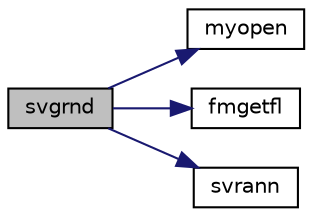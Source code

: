 digraph "svgrnd"
{
  edge [fontname="Helvetica",fontsize="10",labelfontname="Helvetica",labelfontsize="10"];
  node [fontname="Helvetica",fontsize="10",shape=record];
  rankdir="LR";
  Node1 [label="svgrnd",height=0.2,width=0.4,color="black", fillcolor="grey75", style="filled", fontcolor="black"];
  Node1 -> Node2 [color="midnightblue",fontsize="10",style="solid",fontname="Helvetica"];
  Node2 [label="myopen",height=0.2,width=0.4,color="black", fillcolor="white", style="filled",URL="$myopen_8f.html#ab25efa78ed701d464a48e5eb0cf91979"];
  Node1 -> Node3 [color="midnightblue",fontsize="10",style="solid",fontname="Helvetica"];
  Node3 [label="fmgetfl",height=0.2,width=0.4,color="black", fillcolor="white", style="filled",URL="$fmsvfl_8f.html#a7b9aaaf474e71bd31ad6eba44ee110a5"];
  Node1 -> Node4 [color="midnightblue",fontsize="10",style="solid",fontname="Helvetica"];
  Node4 [label="svrann",height=0.2,width=0.4,color="black", fillcolor="white", style="filled",URL="$svrann_8f.html#a84ea7405150c775413d950a418dcd559"];
}
